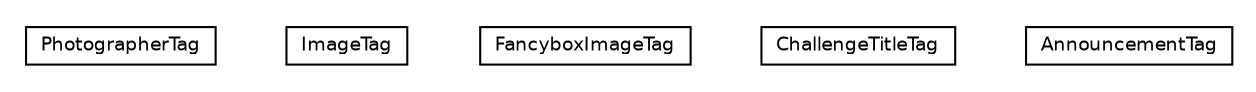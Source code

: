 #!/usr/local/bin/dot
#
# Class diagram 
# Generated by UmlGraph version 4.6 (http://www.spinellis.gr/sw/umlgraph)
#

digraph G {
	edge [fontname="Helvetica",fontsize=10,labelfontname="Helvetica",labelfontsize=10];
	node [fontname="Helvetica",fontsize=10,shape=plaintext];
	// net.chrissearle.flickrvote.web.taglib.PhotographerTag
	c478 [label=<<table border="0" cellborder="1" cellspacing="0" cellpadding="2" port="p" href="./PhotographerTag.html">
		<tr><td><table border="0" cellspacing="0" cellpadding="1">
			<tr><td> PhotographerTag </td></tr>
		</table></td></tr>
		</table>>, fontname="Helvetica", fontcolor="black", fontsize=9.0];
	// net.chrissearle.flickrvote.web.taglib.ImageTag
	c479 [label=<<table border="0" cellborder="1" cellspacing="0" cellpadding="2" port="p" href="./ImageTag.html">
		<tr><td><table border="0" cellspacing="0" cellpadding="1">
			<tr><td> ImageTag </td></tr>
		</table></td></tr>
		</table>>, fontname="Helvetica", fontcolor="black", fontsize=9.0];
	// net.chrissearle.flickrvote.web.taglib.FancyboxImageTag
	c480 [label=<<table border="0" cellborder="1" cellspacing="0" cellpadding="2" port="p" href="./FancyboxImageTag.html">
		<tr><td><table border="0" cellspacing="0" cellpadding="1">
			<tr><td> FancyboxImageTag </td></tr>
		</table></td></tr>
		</table>>, fontname="Helvetica", fontcolor="black", fontsize=9.0];
	// net.chrissearle.flickrvote.web.taglib.ChallengeTitleTag
	c481 [label=<<table border="0" cellborder="1" cellspacing="0" cellpadding="2" port="p" href="./ChallengeTitleTag.html">
		<tr><td><table border="0" cellspacing="0" cellpadding="1">
			<tr><td> ChallengeTitleTag </td></tr>
		</table></td></tr>
		</table>>, fontname="Helvetica", fontcolor="black", fontsize=9.0];
	// net.chrissearle.flickrvote.web.taglib.AnnouncementTag
	c482 [label=<<table border="0" cellborder="1" cellspacing="0" cellpadding="2" port="p" href="./AnnouncementTag.html">
		<tr><td><table border="0" cellspacing="0" cellpadding="1">
			<tr><td> AnnouncementTag </td></tr>
		</table></td></tr>
		</table>>, fontname="Helvetica", fontcolor="black", fontsize=9.0];
}

